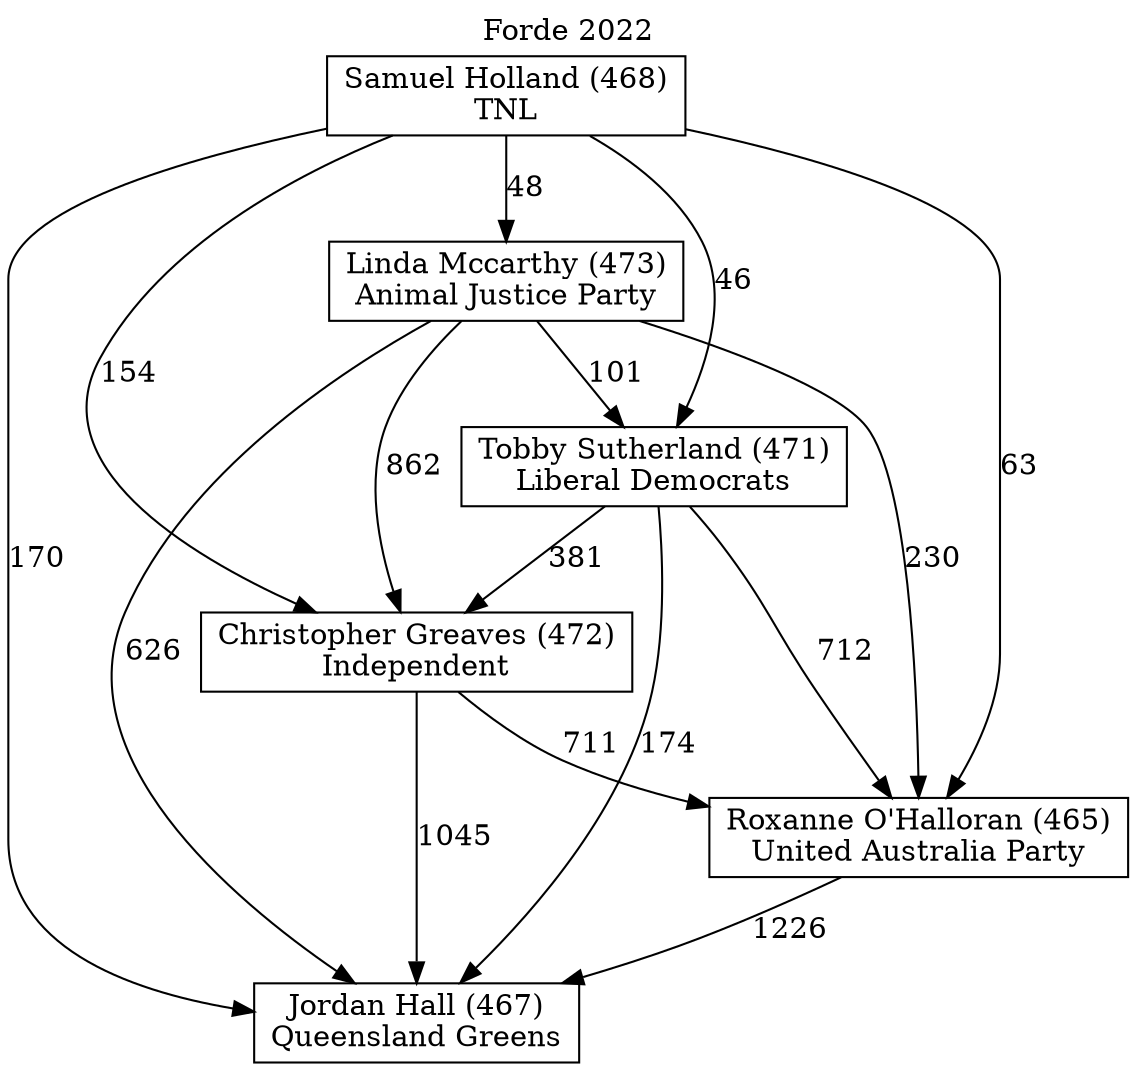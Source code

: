 // House preference flow
digraph "Jordan Hall (467)_Forde_2022" {
	graph [label="Forde 2022" labelloc=t mclimit=10]
	node [shape=box]
	"Jordan Hall (467)" [label="Jordan Hall (467)
Queensland Greens"]
	"Samuel Holland (468)" [label="Samuel Holland (468)
TNL"]
	"Linda Mccarthy (473)" [label="Linda Mccarthy (473)
Animal Justice Party"]
	"Christopher Greaves (472)" [label="Christopher Greaves (472)
Independent"]
	"Tobby Sutherland (471)" [label="Tobby Sutherland (471)
Liberal Democrats"]
	"Roxanne O'Halloran (465)" [label="Roxanne O'Halloran (465)
United Australia Party"]
	"Tobby Sutherland (471)" -> "Christopher Greaves (472)" [label=381]
	"Samuel Holland (468)" -> "Jordan Hall (467)" [label=170]
	"Samuel Holland (468)" -> "Roxanne O'Halloran (465)" [label=63]
	"Linda Mccarthy (473)" -> "Jordan Hall (467)" [label=626]
	"Samuel Holland (468)" -> "Christopher Greaves (472)" [label=154]
	"Tobby Sutherland (471)" -> "Jordan Hall (467)" [label=174]
	"Samuel Holland (468)" -> "Linda Mccarthy (473)" [label=48]
	"Linda Mccarthy (473)" -> "Christopher Greaves (472)" [label=862]
	"Linda Mccarthy (473)" -> "Tobby Sutherland (471)" [label=101]
	"Roxanne O'Halloran (465)" -> "Jordan Hall (467)" [label=1226]
	"Christopher Greaves (472)" -> "Roxanne O'Halloran (465)" [label=711]
	"Christopher Greaves (472)" -> "Jordan Hall (467)" [label=1045]
	"Samuel Holland (468)" -> "Tobby Sutherland (471)" [label=46]
	"Linda Mccarthy (473)" -> "Roxanne O'Halloran (465)" [label=230]
	"Tobby Sutherland (471)" -> "Roxanne O'Halloran (465)" [label=712]
}
